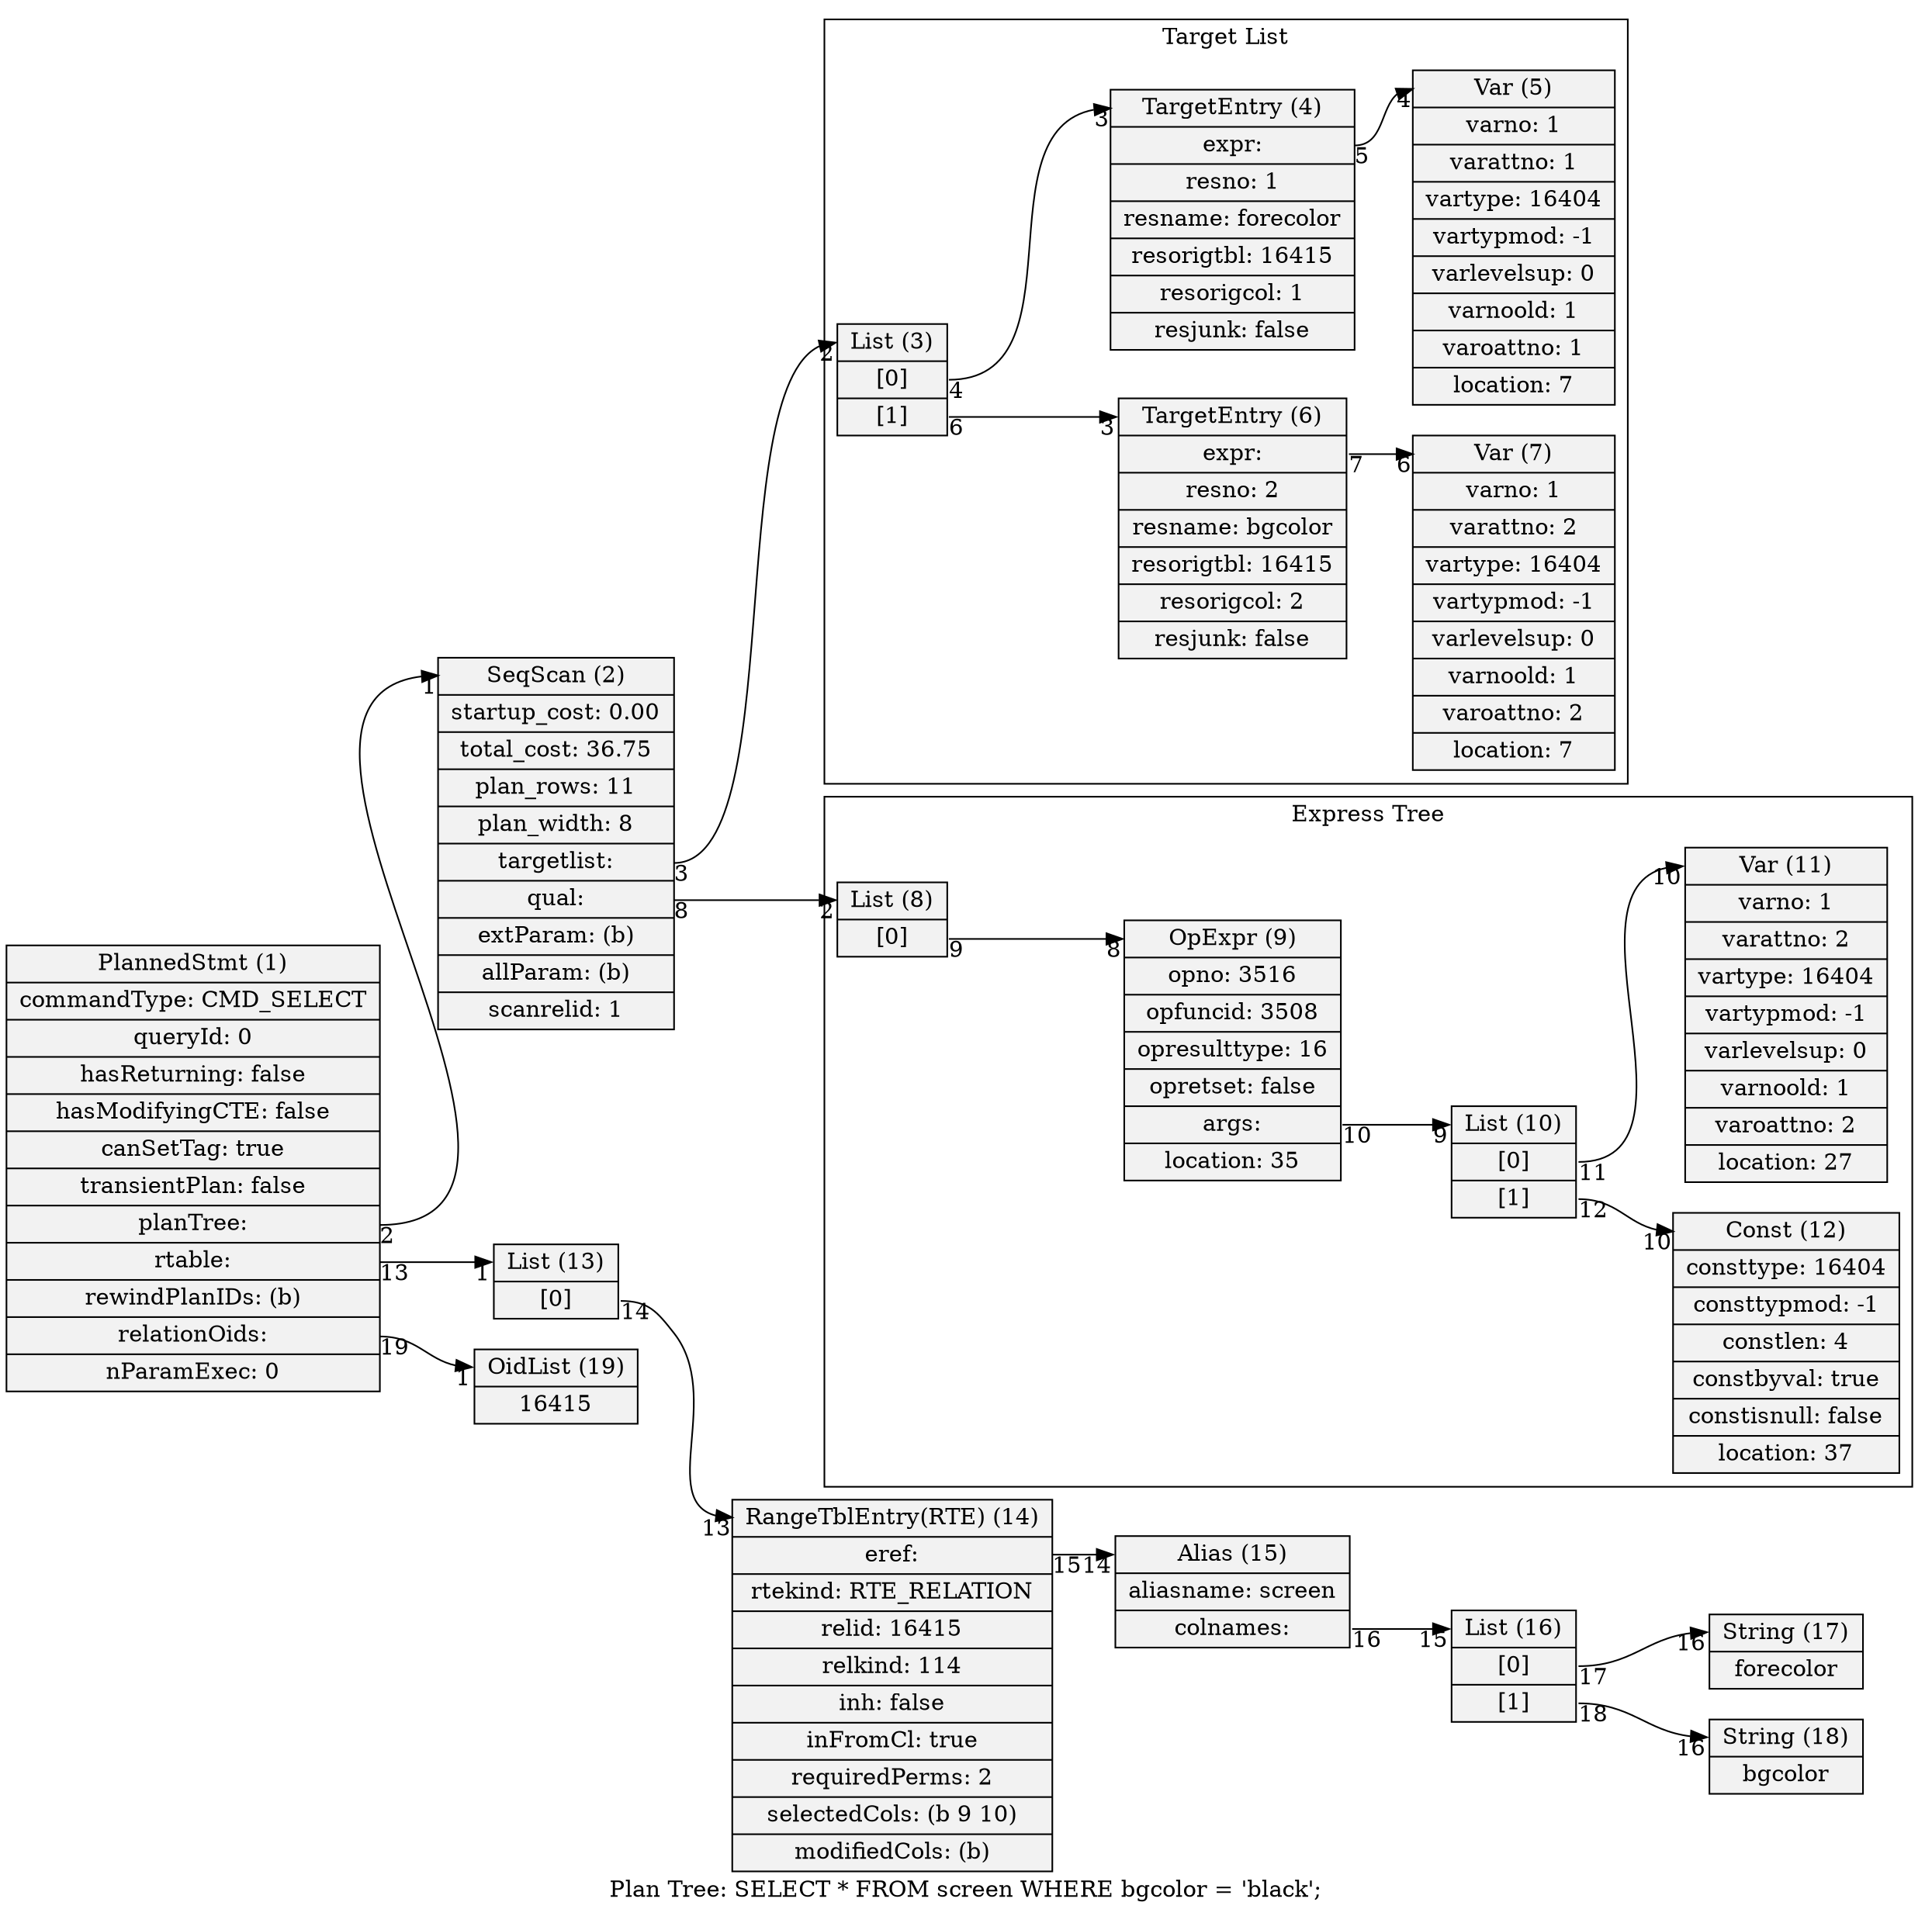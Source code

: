 digraph {
graph [rankdir = "LR", label = "Plan Tree: SELECT * FROM screen WHERE bgcolor = 'black';"]
node  [shape=record,style=filled,fillcolor=gray95]
edge  [arrowtail=empty]
15[label = "<head> Alias (15)|aliasname: screen|<colnames> colnames: "]
17[label = "<head> String (17)|forecolor"]
16[label = "<head> List (16)|<1> [0]|<2> [1]"]
18[label = "<head> String (18)|bgcolor"]
2[label = "<head> SeqScan (2)|startup_cost: 0.00|total_cost: 36.75|plan_rows: 11|plan_width: 8|<targetlist> targetlist: |<qual> qual: |extParam: (b)|allParam: (b)|scanrelid: 1"]
14[label = "<head> RangeTblEntry(RTE) (14)|<eref> eref: |rtekind: RTE_RELATION|relid: 16415|relkind: 114|inh: false|inFromCl: true|requiredPerms: 2|selectedCols: (b 9 10)|modifiedCols: (b)"]
13[label = "<head> List (13)|<1> [0]"]
19[label = "<head> OidList (19)|16415 "]
1[label = "<head> PlannedStmt (1)|commandType: CMD_SELECT|queryId: 0|hasReturning: false|hasModifyingCTE: false|canSetTag: true|transientPlan: false|<planTree> planTree: |<rtable> rtable: |rewindPlanIDs: (b)|<relationOids> relationOids: |nParamExec: 0"]

15:colnames -> 16:head [headlabel = "15", taillabel = "16"]
16:1 -> 17:head [headlabel = "16", taillabel = "17"]
16:2 -> 18:head [headlabel = "16", taillabel = "18"]
2:targetlist -> 3:head [headlabel = "2", taillabel = "3"]
2:qual -> 8:head [headlabel = "2", taillabel = "8"]
14:eref -> 15:head [headlabel = "14", taillabel = "15"]
13:1 -> 14:head [headlabel = "13", taillabel = "14"]
1:planTree -> 2:head [headlabel = "1", taillabel = "2"]
1:rtable -> 13:head [headlabel = "1", taillabel = "13"]
1:relationOids -> 19:head [headlabel = "1", taillabel = "19"]

subgraph cluster_0 {
	label = "Target List";
	4[label = "<head> TargetEntry (4)|<expr> expr: |resno: 1|resname: forecolor|resorigtbl: 16415|resorigcol: 1|resjunk: false"]
	5[label = "<head> Var (5)|varno: 1|varattno: 1|vartype: 16404|vartypmod: -1|varlevelsup: 0|varnoold: 1|varoattno: 1|location: 7"]
	3[label = "<head> List (3)|<1> [0]|<2> [1]"]
	6[label = "<head> TargetEntry (6)|<expr> expr: |resno: 2|resname: bgcolor|resorigtbl: 16415|resorigcol: 2|resjunk: false"]
	7[label = "<head> Var (7)|varno: 1|varattno: 2|vartype: 16404|vartypmod: -1|varlevelsup: 0|varnoold: 1|varoattno: 2|location: 7"]

	4:expr -> 5:head [headlabel = "4", taillabel = "5"]
	3:1 -> 4:head [headlabel = "3", taillabel = "4"]
	3:2 -> 6:head [headlabel = "3", taillabel = "6"]
	6:expr -> 7:head [headlabel = "6", taillabel = "7"]
}

subgraph cluster_1 {
	label = "Express Tree";
	11[label = "<head> Var (11)|varno: 1|varattno: 2|vartype: 16404|vartypmod: -1|varlevelsup: 0|varnoold: 1|varoattno: 2|location: 27"]
	10[label = "<head> List (10)|<1> [0]|<2> [1]"]
	12[label = "<head> Const (12)|consttype: 16404|consttypmod: -1|constlen: 4|constbyval: true|constisnull: false|location: 37"]
	9[label = "<head> OpExpr (9)|opno: 3516|opfuncid: 3508|opresulttype: 16|opretset: false|<args> args: |location: 35"]
	8[label = "<head> List (8)|<1> [0]"]

	10:1 -> 11:head [headlabel = "10", taillabel = "11"]
	10:2 -> 12:head [headlabel = "10", taillabel = "12"]
	9:args -> 10:head [headlabel = "9", taillabel = "10"]
	8:1 -> 9:head [headlabel = "8", taillabel = "9"]
}

}

